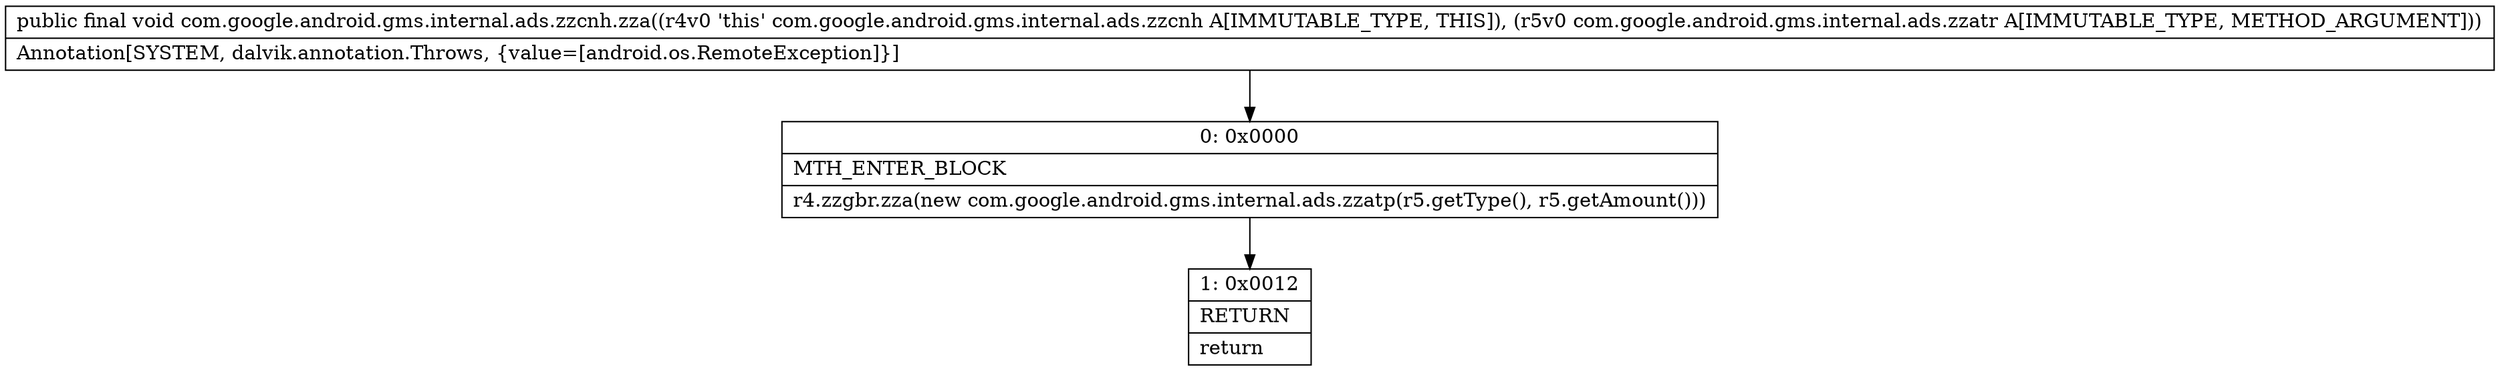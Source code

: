 digraph "CFG forcom.google.android.gms.internal.ads.zzcnh.zza(Lcom\/google\/android\/gms\/internal\/ads\/zzatr;)V" {
Node_0 [shape=record,label="{0\:\ 0x0000|MTH_ENTER_BLOCK\l|r4.zzgbr.zza(new com.google.android.gms.internal.ads.zzatp(r5.getType(), r5.getAmount()))\l}"];
Node_1 [shape=record,label="{1\:\ 0x0012|RETURN\l|return\l}"];
MethodNode[shape=record,label="{public final void com.google.android.gms.internal.ads.zzcnh.zza((r4v0 'this' com.google.android.gms.internal.ads.zzcnh A[IMMUTABLE_TYPE, THIS]), (r5v0 com.google.android.gms.internal.ads.zzatr A[IMMUTABLE_TYPE, METHOD_ARGUMENT]))  | Annotation[SYSTEM, dalvik.annotation.Throws, \{value=[android.os.RemoteException]\}]\l}"];
MethodNode -> Node_0;
Node_0 -> Node_1;
}

